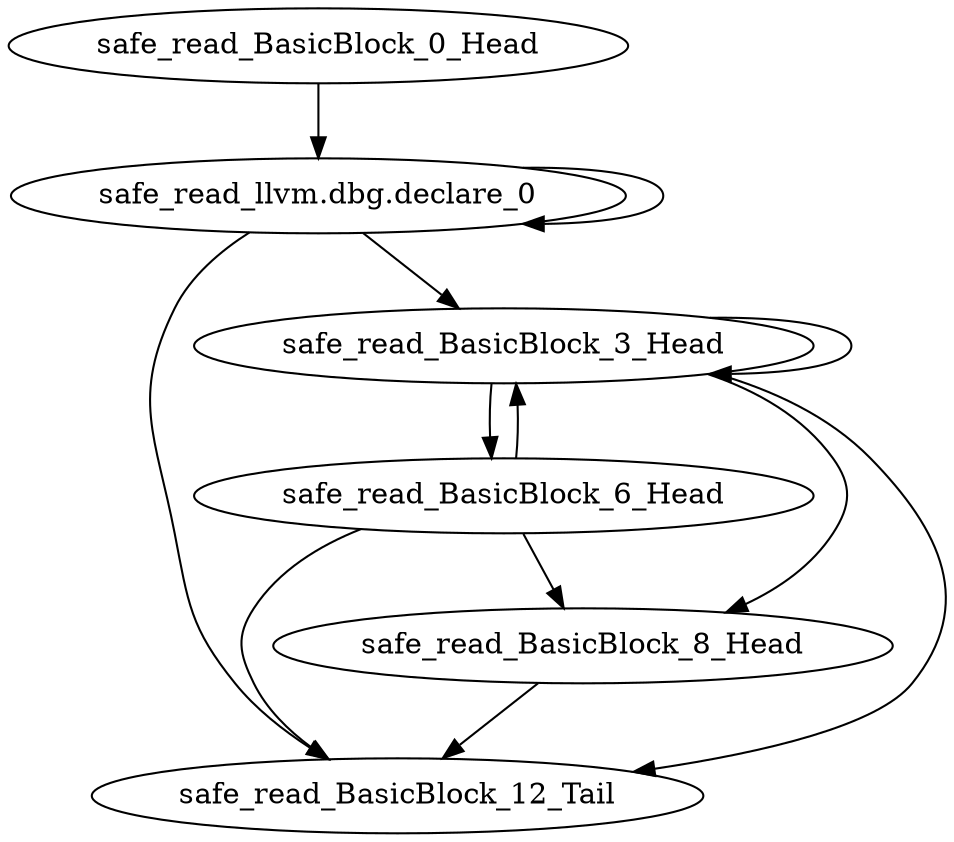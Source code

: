 digraph G {
    "safe_read_BasicBlock_0_Head" -> "safe_read_llvm.dbg.declare_0"
    "safe_read_BasicBlock_6_Head" -> "safe_read_BasicBlock_12_Tail"
    "safe_read_BasicBlock_6_Head" -> "safe_read_BasicBlock_8_Head"
    "safe_read_BasicBlock_6_Head" -> "safe_read_BasicBlock_3_Head"
    "safe_read_llvm.dbg.declare_0" -> "safe_read_BasicBlock_12_Tail"
    "safe_read_llvm.dbg.declare_0" -> "safe_read_llvm.dbg.declare_0"
    "safe_read_llvm.dbg.declare_0" -> "safe_read_BasicBlock_3_Head"
    "safe_read_BasicBlock_8_Head" -> "safe_read_BasicBlock_12_Tail"
    "safe_read_BasicBlock_3_Head" -> "safe_read_BasicBlock_6_Head"
    "safe_read_BasicBlock_3_Head" -> "safe_read_BasicBlock_12_Tail"
    "safe_read_BasicBlock_3_Head" -> "safe_read_BasicBlock_8_Head"
    "safe_read_BasicBlock_3_Head" -> "safe_read_BasicBlock_3_Head"
}
